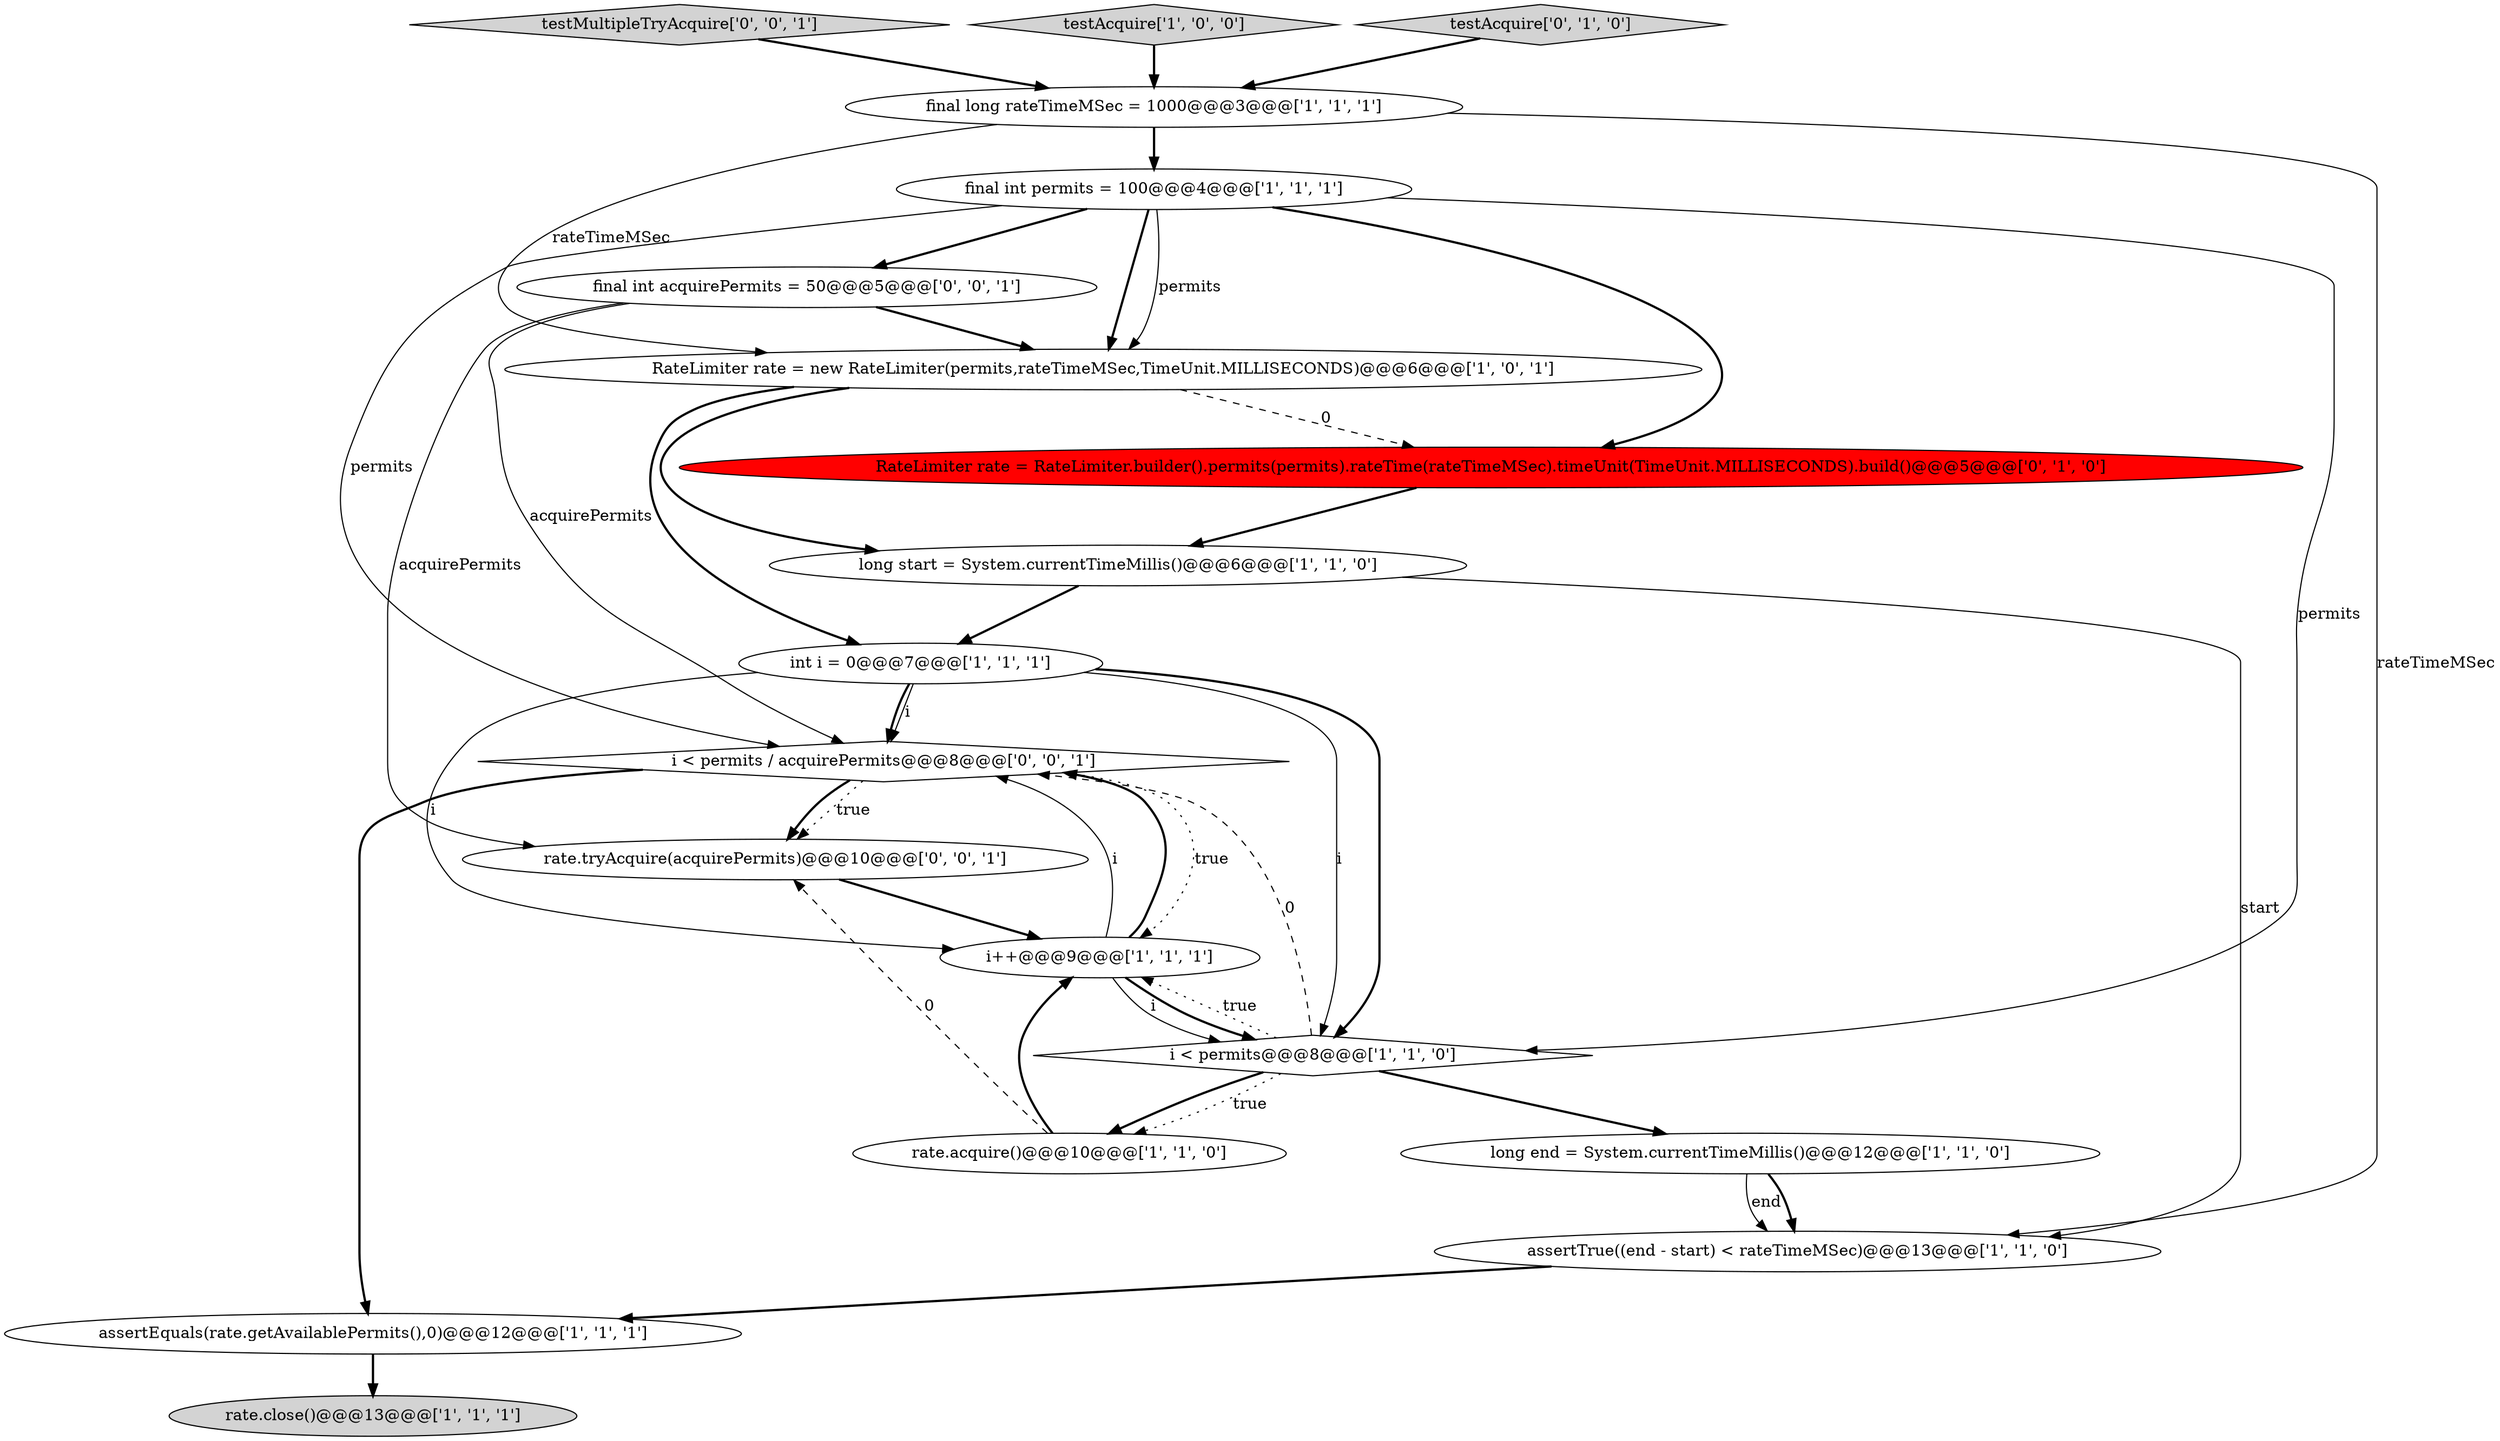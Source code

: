 digraph {
15 [style = filled, label = "testMultipleTryAcquire['0', '0', '1']", fillcolor = lightgray, shape = diamond image = "AAA0AAABBB3BBB"];
1 [style = filled, label = "assertEquals(rate.getAvailablePermits(),0)@@@12@@@['1', '1', '1']", fillcolor = white, shape = ellipse image = "AAA0AAABBB1BBB"];
12 [style = filled, label = "rate.acquire()@@@10@@@['1', '1', '0']", fillcolor = white, shape = ellipse image = "AAA0AAABBB1BBB"];
16 [style = filled, label = "rate.tryAcquire(acquirePermits)@@@10@@@['0', '0', '1']", fillcolor = white, shape = ellipse image = "AAA0AAABBB3BBB"];
9 [style = filled, label = "final long rateTimeMSec = 1000@@@3@@@['1', '1', '1']", fillcolor = white, shape = ellipse image = "AAA0AAABBB1BBB"];
13 [style = filled, label = "RateLimiter rate = RateLimiter.builder().permits(permits).rateTime(rateTimeMSec).timeUnit(TimeUnit.MILLISECONDS).build()@@@5@@@['0', '1', '0']", fillcolor = red, shape = ellipse image = "AAA1AAABBB2BBB"];
6 [style = filled, label = "long start = System.currentTimeMillis()@@@6@@@['1', '1', '0']", fillcolor = white, shape = ellipse image = "AAA0AAABBB1BBB"];
3 [style = filled, label = "rate.close()@@@13@@@['1', '1', '1']", fillcolor = lightgray, shape = ellipse image = "AAA0AAABBB1BBB"];
18 [style = filled, label = "i < permits / acquirePermits@@@8@@@['0', '0', '1']", fillcolor = white, shape = diamond image = "AAA0AAABBB3BBB"];
0 [style = filled, label = "testAcquire['1', '0', '0']", fillcolor = lightgray, shape = diamond image = "AAA0AAABBB1BBB"];
10 [style = filled, label = "RateLimiter rate = new RateLimiter(permits,rateTimeMSec,TimeUnit.MILLISECONDS)@@@6@@@['1', '0', '1']", fillcolor = white, shape = ellipse image = "AAA0AAABBB1BBB"];
4 [style = filled, label = "long end = System.currentTimeMillis()@@@12@@@['1', '1', '0']", fillcolor = white, shape = ellipse image = "AAA0AAABBB1BBB"];
14 [style = filled, label = "testAcquire['0', '1', '0']", fillcolor = lightgray, shape = diamond image = "AAA0AAABBB2BBB"];
17 [style = filled, label = "final int acquirePermits = 50@@@5@@@['0', '0', '1']", fillcolor = white, shape = ellipse image = "AAA0AAABBB3BBB"];
7 [style = filled, label = "final int permits = 100@@@4@@@['1', '1', '1']", fillcolor = white, shape = ellipse image = "AAA0AAABBB1BBB"];
5 [style = filled, label = "int i = 0@@@7@@@['1', '1', '1']", fillcolor = white, shape = ellipse image = "AAA0AAABBB1BBB"];
2 [style = filled, label = "i++@@@9@@@['1', '1', '1']", fillcolor = white, shape = ellipse image = "AAA0AAABBB1BBB"];
11 [style = filled, label = "i < permits@@@8@@@['1', '1', '0']", fillcolor = white, shape = diamond image = "AAA0AAABBB1BBB"];
8 [style = filled, label = "assertTrue((end - start) < rateTimeMSec)@@@13@@@['1', '1', '0']", fillcolor = white, shape = ellipse image = "AAA0AAABBB1BBB"];
7->13 [style = bold, label=""];
17->10 [style = bold, label=""];
0->9 [style = bold, label=""];
7->10 [style = solid, label="permits"];
7->17 [style = bold, label=""];
18->16 [style = dotted, label="true"];
7->10 [style = bold, label=""];
12->16 [style = dashed, label="0"];
7->11 [style = solid, label="permits"];
5->2 [style = solid, label="i"];
11->4 [style = bold, label=""];
11->12 [style = dotted, label="true"];
1->3 [style = bold, label=""];
6->8 [style = solid, label="start"];
17->18 [style = solid, label="acquirePermits"];
2->18 [style = bold, label=""];
11->12 [style = bold, label=""];
5->18 [style = bold, label=""];
5->11 [style = solid, label="i"];
7->18 [style = solid, label="permits"];
10->13 [style = dashed, label="0"];
16->2 [style = bold, label=""];
9->7 [style = bold, label=""];
2->18 [style = solid, label="i"];
10->6 [style = bold, label=""];
4->8 [style = solid, label="end"];
8->1 [style = bold, label=""];
6->5 [style = bold, label=""];
12->2 [style = bold, label=""];
11->2 [style = dotted, label="true"];
2->11 [style = solid, label="i"];
10->5 [style = bold, label=""];
18->1 [style = bold, label=""];
15->9 [style = bold, label=""];
11->18 [style = dashed, label="0"];
9->8 [style = solid, label="rateTimeMSec"];
5->18 [style = solid, label="i"];
17->16 [style = solid, label="acquirePermits"];
9->10 [style = solid, label="rateTimeMSec"];
4->8 [style = bold, label=""];
14->9 [style = bold, label=""];
5->11 [style = bold, label=""];
13->6 [style = bold, label=""];
2->11 [style = bold, label=""];
18->2 [style = dotted, label="true"];
18->16 [style = bold, label=""];
}
